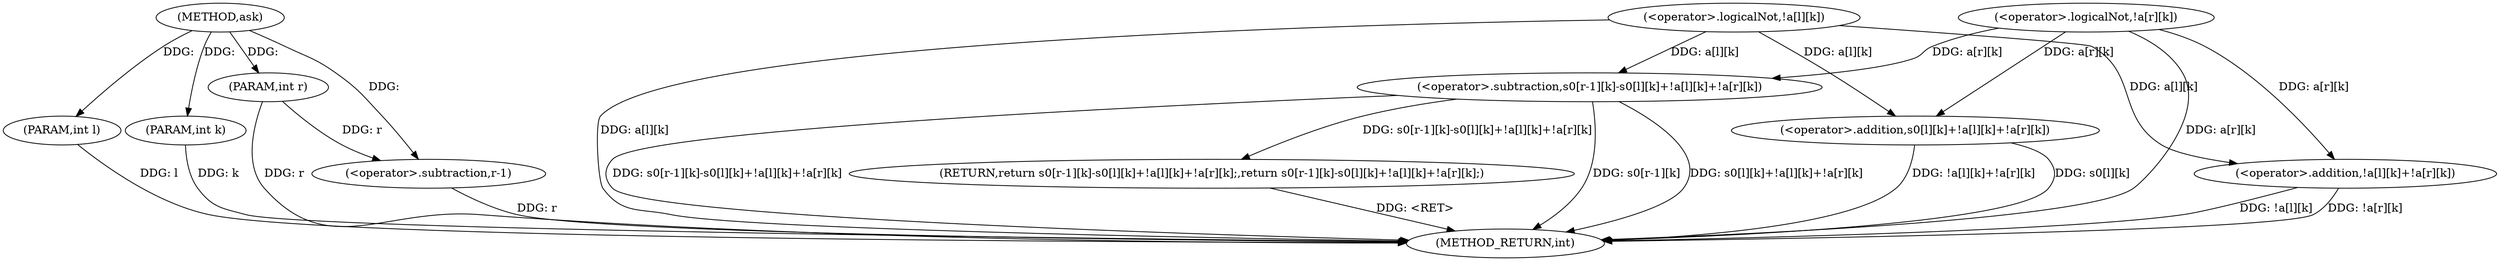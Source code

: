 digraph "ask" {  
"1000167" [label = "(METHOD,ask)" ]
"1000200" [label = "(METHOD_RETURN,int)" ]
"1000168" [label = "(PARAM,int l)" ]
"1000169" [label = "(PARAM,int r)" ]
"1000170" [label = "(PARAM,int k)" ]
"1000172" [label = "(RETURN,return s0[r-1][k]-s0[l][k]+!a[l][k]+!a[r][k];,return s0[r-1][k]-s0[l][k]+!a[l][k]+!a[r][k];)" ]
"1000173" [label = "(<operator>.subtraction,s0[r-1][k]-s0[l][k]+!a[l][k]+!a[r][k])" ]
"1000181" [label = "(<operator>.addition,s0[l][k]+!a[l][k]+!a[r][k])" ]
"1000187" [label = "(<operator>.addition,!a[l][k]+!a[r][k])" ]
"1000177" [label = "(<operator>.subtraction,r-1)" ]
"1000188" [label = "(<operator>.logicalNot,!a[l][k])" ]
"1000194" [label = "(<operator>.logicalNot,!a[r][k])" ]
  "1000172" -> "1000200"  [ label = "DDG: <RET>"] 
  "1000168" -> "1000200"  [ label = "DDG: l"] 
  "1000169" -> "1000200"  [ label = "DDG: r"] 
  "1000170" -> "1000200"  [ label = "DDG: k"] 
  "1000177" -> "1000200"  [ label = "DDG: r"] 
  "1000173" -> "1000200"  [ label = "DDG: s0[r-1][k]"] 
  "1000181" -> "1000200"  [ label = "DDG: s0[l][k]"] 
  "1000188" -> "1000200"  [ label = "DDG: a[l][k]"] 
  "1000187" -> "1000200"  [ label = "DDG: !a[l][k]"] 
  "1000194" -> "1000200"  [ label = "DDG: a[r][k]"] 
  "1000187" -> "1000200"  [ label = "DDG: !a[r][k]"] 
  "1000181" -> "1000200"  [ label = "DDG: !a[l][k]+!a[r][k]"] 
  "1000173" -> "1000200"  [ label = "DDG: s0[l][k]+!a[l][k]+!a[r][k]"] 
  "1000173" -> "1000200"  [ label = "DDG: s0[r-1][k]-s0[l][k]+!a[l][k]+!a[r][k]"] 
  "1000167" -> "1000168"  [ label = "DDG: "] 
  "1000167" -> "1000169"  [ label = "DDG: "] 
  "1000167" -> "1000170"  [ label = "DDG: "] 
  "1000173" -> "1000172"  [ label = "DDG: s0[r-1][k]-s0[l][k]+!a[l][k]+!a[r][k]"] 
  "1000188" -> "1000173"  [ label = "DDG: a[l][k]"] 
  "1000194" -> "1000173"  [ label = "DDG: a[r][k]"] 
  "1000188" -> "1000181"  [ label = "DDG: a[l][k]"] 
  "1000194" -> "1000181"  [ label = "DDG: a[r][k]"] 
  "1000188" -> "1000187"  [ label = "DDG: a[l][k]"] 
  "1000194" -> "1000187"  [ label = "DDG: a[r][k]"] 
  "1000169" -> "1000177"  [ label = "DDG: r"] 
  "1000167" -> "1000177"  [ label = "DDG: "] 
}
